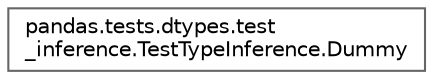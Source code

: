 digraph "Graphical Class Hierarchy"
{
 // LATEX_PDF_SIZE
  bgcolor="transparent";
  edge [fontname=Helvetica,fontsize=10,labelfontname=Helvetica,labelfontsize=10];
  node [fontname=Helvetica,fontsize=10,shape=box,height=0.2,width=0.4];
  rankdir="LR";
  Node0 [id="Node000000",label="pandas.tests.dtypes.test\l_inference.TestTypeInference.Dummy",height=0.2,width=0.4,color="grey40", fillcolor="white", style="filled",URL="$d8/d69/classpandas_1_1tests_1_1dtypes_1_1test__inference_1_1TestTypeInference_1_1Dummy.html",tooltip=" "];
}
